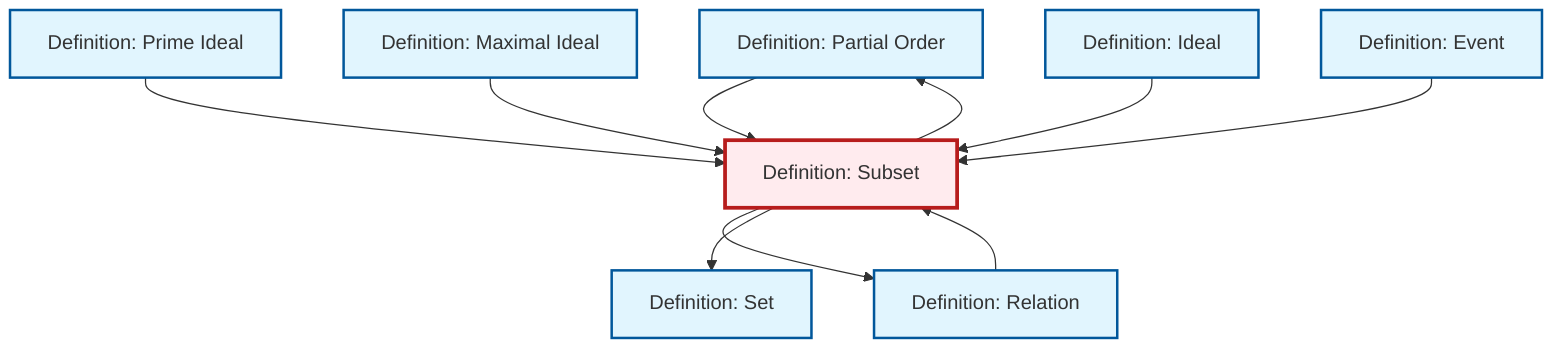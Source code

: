 graph TD
    classDef definition fill:#e1f5fe,stroke:#01579b,stroke-width:2px
    classDef theorem fill:#f3e5f5,stroke:#4a148c,stroke-width:2px
    classDef axiom fill:#fff3e0,stroke:#e65100,stroke-width:2px
    classDef example fill:#e8f5e9,stroke:#1b5e20,stroke-width:2px
    classDef current fill:#ffebee,stroke:#b71c1c,stroke-width:3px
    def-partial-order["Definition: Partial Order"]:::definition
    def-subset["Definition: Subset"]:::definition
    def-prime-ideal["Definition: Prime Ideal"]:::definition
    def-set["Definition: Set"]:::definition
    def-relation["Definition: Relation"]:::definition
    def-event["Definition: Event"]:::definition
    def-ideal["Definition: Ideal"]:::definition
    def-maximal-ideal["Definition: Maximal Ideal"]:::definition
    def-prime-ideal --> def-subset
    def-partial-order --> def-subset
    def-maximal-ideal --> def-subset
    def-subset --> def-partial-order
    def-subset --> def-relation
    def-ideal --> def-subset
    def-event --> def-subset
    def-relation --> def-subset
    def-subset --> def-set
    class def-subset current